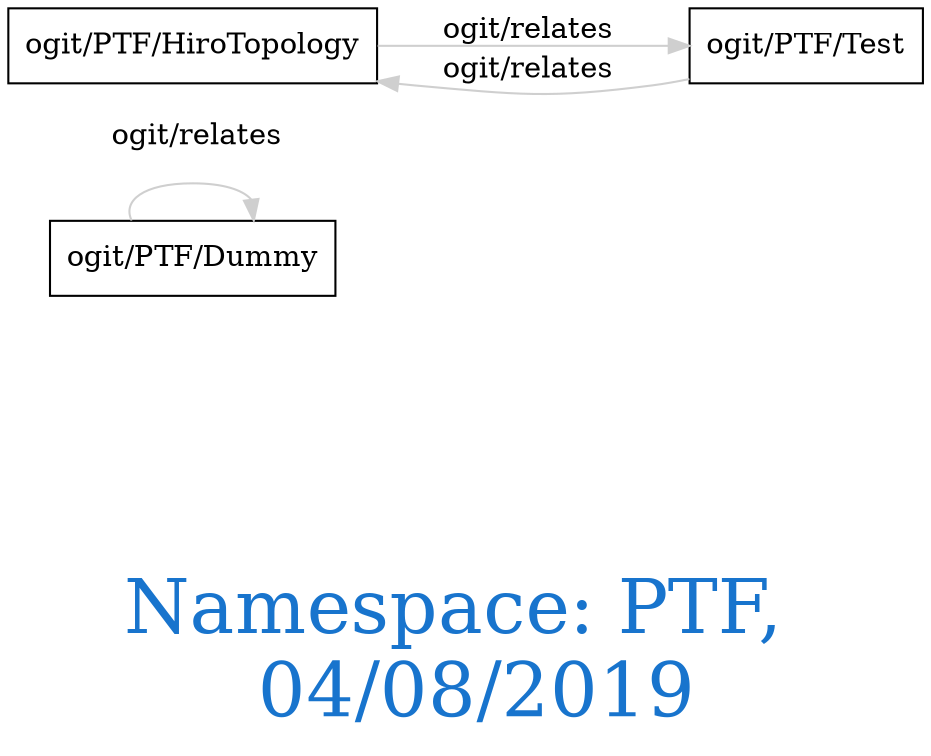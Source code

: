 digraph OGIT_ontology {
 graph [ rankdir= LR,compound=true 
fontsize = 36,
fontcolor= dodgerblue3,label = "\n\n\nNamespace: PTF, \n 04/08/2019"];
node[shape=polygon];
edge [  color="gray81"];

   "ogit/PTF/Dummy" -> "ogit/PTF/Dummy" [label="   ogit/relates  
  "];
   "ogit/PTF/HiroTopology" -> "ogit/PTF/Test" [label="   ogit/relates    "];
   "ogit/PTF/Test" -> "ogit/PTF/HiroTopology" [label="   ogit/relates    "];
}
